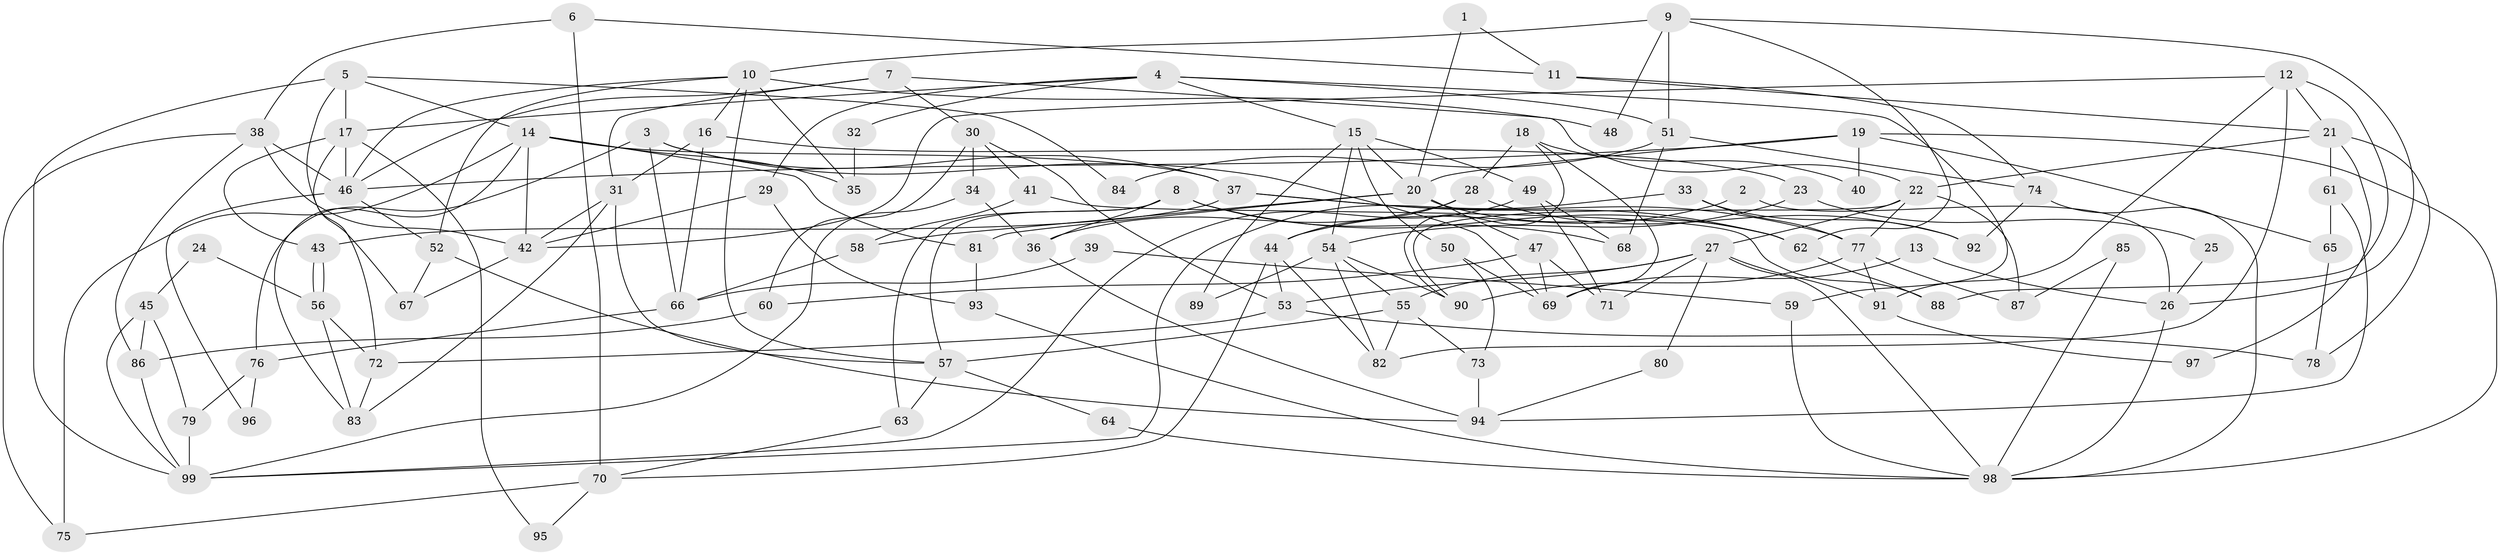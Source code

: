 // coarse degree distribution, {8: 0.15, 11: 0.025, 2: 0.125, 10: 0.05, 9: 0.075, 13: 0.025, 7: 0.125, 4: 0.05, 5: 0.2, 6: 0.075, 3: 0.1}
// Generated by graph-tools (version 1.1) at 2025/50/03/04/25 22:50:52]
// undirected, 99 vertices, 198 edges
graph export_dot {
  node [color=gray90,style=filled];
  1;
  2;
  3;
  4;
  5;
  6;
  7;
  8;
  9;
  10;
  11;
  12;
  13;
  14;
  15;
  16;
  17;
  18;
  19;
  20;
  21;
  22;
  23;
  24;
  25;
  26;
  27;
  28;
  29;
  30;
  31;
  32;
  33;
  34;
  35;
  36;
  37;
  38;
  39;
  40;
  41;
  42;
  43;
  44;
  45;
  46;
  47;
  48;
  49;
  50;
  51;
  52;
  53;
  54;
  55;
  56;
  57;
  58;
  59;
  60;
  61;
  62;
  63;
  64;
  65;
  66;
  67;
  68;
  69;
  70;
  71;
  72;
  73;
  74;
  75;
  76;
  77;
  78;
  79;
  80;
  81;
  82;
  83;
  84;
  85;
  86;
  87;
  88;
  89;
  90;
  91;
  92;
  93;
  94;
  95;
  96;
  97;
  98;
  99;
  1 -- 20;
  1 -- 11;
  2 -- 26;
  2 -- 44;
  3 -- 37;
  3 -- 69;
  3 -- 66;
  3 -- 76;
  4 -- 29;
  4 -- 15;
  4 -- 17;
  4 -- 32;
  4 -- 51;
  4 -- 59;
  5 -- 17;
  5 -- 99;
  5 -- 14;
  5 -- 67;
  5 -- 84;
  6 -- 11;
  6 -- 38;
  6 -- 70;
  7 -- 22;
  7 -- 31;
  7 -- 30;
  7 -- 46;
  8 -- 57;
  8 -- 62;
  8 -- 36;
  8 -- 63;
  8 -- 68;
  9 -- 10;
  9 -- 51;
  9 -- 26;
  9 -- 48;
  9 -- 62;
  10 -- 57;
  10 -- 46;
  10 -- 16;
  10 -- 35;
  10 -- 48;
  10 -- 52;
  11 -- 21;
  11 -- 74;
  12 -- 91;
  12 -- 42;
  12 -- 21;
  12 -- 82;
  12 -- 88;
  13 -- 69;
  13 -- 26;
  14 -- 75;
  14 -- 35;
  14 -- 37;
  14 -- 42;
  14 -- 81;
  14 -- 83;
  15 -- 54;
  15 -- 20;
  15 -- 49;
  15 -- 50;
  15 -- 89;
  16 -- 31;
  16 -- 23;
  16 -- 66;
  17 -- 46;
  17 -- 43;
  17 -- 72;
  17 -- 95;
  18 -- 90;
  18 -- 28;
  18 -- 40;
  18 -- 69;
  19 -- 65;
  19 -- 46;
  19 -- 20;
  19 -- 40;
  19 -- 98;
  20 -- 62;
  20 -- 47;
  20 -- 58;
  20 -- 81;
  21 -- 22;
  21 -- 61;
  21 -- 78;
  21 -- 97;
  22 -- 27;
  22 -- 77;
  22 -- 87;
  22 -- 90;
  23 -- 54;
  23 -- 25;
  24 -- 45;
  24 -- 56;
  25 -- 26;
  26 -- 98;
  27 -- 53;
  27 -- 55;
  27 -- 71;
  27 -- 80;
  27 -- 91;
  27 -- 98;
  28 -- 36;
  28 -- 44;
  28 -- 92;
  29 -- 42;
  29 -- 93;
  30 -- 41;
  30 -- 34;
  30 -- 53;
  30 -- 60;
  31 -- 42;
  31 -- 83;
  31 -- 57;
  32 -- 35;
  33 -- 99;
  33 -- 92;
  33 -- 77;
  34 -- 36;
  34 -- 99;
  36 -- 94;
  37 -- 43;
  37 -- 62;
  37 -- 77;
  38 -- 46;
  38 -- 86;
  38 -- 42;
  38 -- 75;
  39 -- 59;
  39 -- 66;
  41 -- 58;
  41 -- 88;
  42 -- 67;
  43 -- 56;
  43 -- 56;
  44 -- 53;
  44 -- 70;
  44 -- 82;
  45 -- 79;
  45 -- 86;
  45 -- 99;
  46 -- 52;
  46 -- 96;
  47 -- 71;
  47 -- 60;
  47 -- 69;
  49 -- 99;
  49 -- 68;
  49 -- 71;
  50 -- 69;
  50 -- 73;
  51 -- 68;
  51 -- 74;
  51 -- 84;
  52 -- 67;
  52 -- 94;
  53 -- 72;
  53 -- 78;
  54 -- 90;
  54 -- 82;
  54 -- 55;
  54 -- 89;
  55 -- 82;
  55 -- 57;
  55 -- 73;
  56 -- 72;
  56 -- 83;
  57 -- 63;
  57 -- 64;
  58 -- 66;
  59 -- 98;
  60 -- 86;
  61 -- 94;
  61 -- 65;
  62 -- 88;
  63 -- 70;
  64 -- 98;
  65 -- 78;
  66 -- 76;
  70 -- 75;
  70 -- 95;
  72 -- 83;
  73 -- 94;
  74 -- 98;
  74 -- 92;
  76 -- 79;
  76 -- 96;
  77 -- 87;
  77 -- 90;
  77 -- 91;
  79 -- 99;
  80 -- 94;
  81 -- 93;
  85 -- 87;
  85 -- 98;
  86 -- 99;
  91 -- 97;
  93 -- 98;
}
